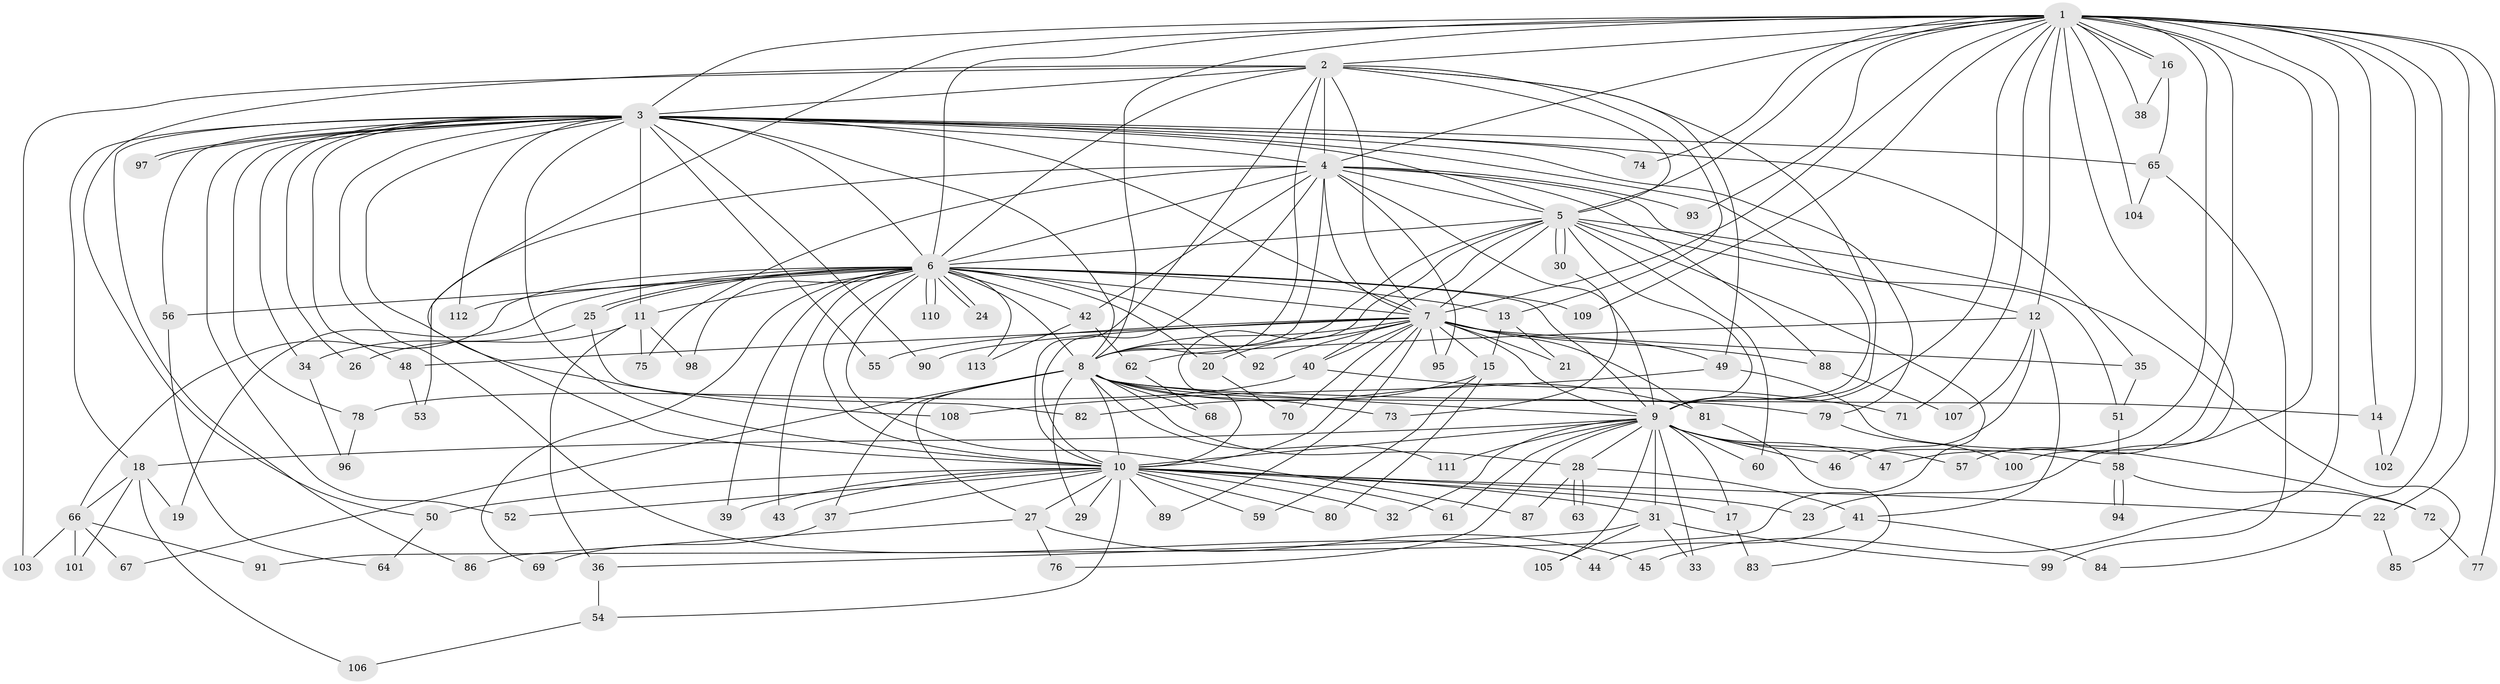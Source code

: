 // Generated by graph-tools (version 1.1) at 2025/13/03/09/25 04:13:55]
// undirected, 113 vertices, 251 edges
graph export_dot {
graph [start="1"]
  node [color=gray90,style=filled];
  1;
  2;
  3;
  4;
  5;
  6;
  7;
  8;
  9;
  10;
  11;
  12;
  13;
  14;
  15;
  16;
  17;
  18;
  19;
  20;
  21;
  22;
  23;
  24;
  25;
  26;
  27;
  28;
  29;
  30;
  31;
  32;
  33;
  34;
  35;
  36;
  37;
  38;
  39;
  40;
  41;
  42;
  43;
  44;
  45;
  46;
  47;
  48;
  49;
  50;
  51;
  52;
  53;
  54;
  55;
  56;
  57;
  58;
  59;
  60;
  61;
  62;
  63;
  64;
  65;
  66;
  67;
  68;
  69;
  70;
  71;
  72;
  73;
  74;
  75;
  76;
  77;
  78;
  79;
  80;
  81;
  82;
  83;
  84;
  85;
  86;
  87;
  88;
  89;
  90;
  91;
  92;
  93;
  94;
  95;
  96;
  97;
  98;
  99;
  100;
  101;
  102;
  103;
  104;
  105;
  106;
  107;
  108;
  109;
  110;
  111;
  112;
  113;
  1 -- 2;
  1 -- 3;
  1 -- 4;
  1 -- 5;
  1 -- 6;
  1 -- 7;
  1 -- 8;
  1 -- 9;
  1 -- 10;
  1 -- 12;
  1 -- 14;
  1 -- 16;
  1 -- 16;
  1 -- 22;
  1 -- 23;
  1 -- 38;
  1 -- 45;
  1 -- 47;
  1 -- 57;
  1 -- 71;
  1 -- 74;
  1 -- 77;
  1 -- 84;
  1 -- 93;
  1 -- 100;
  1 -- 102;
  1 -- 104;
  1 -- 109;
  2 -- 3;
  2 -- 4;
  2 -- 5;
  2 -- 6;
  2 -- 7;
  2 -- 8;
  2 -- 9;
  2 -- 10;
  2 -- 13;
  2 -- 49;
  2 -- 50;
  2 -- 103;
  3 -- 4;
  3 -- 5;
  3 -- 6;
  3 -- 7;
  3 -- 8;
  3 -- 9;
  3 -- 10;
  3 -- 11;
  3 -- 18;
  3 -- 26;
  3 -- 34;
  3 -- 35;
  3 -- 44;
  3 -- 48;
  3 -- 52;
  3 -- 55;
  3 -- 56;
  3 -- 65;
  3 -- 74;
  3 -- 78;
  3 -- 79;
  3 -- 86;
  3 -- 90;
  3 -- 97;
  3 -- 97;
  3 -- 108;
  3 -- 112;
  4 -- 5;
  4 -- 6;
  4 -- 7;
  4 -- 8;
  4 -- 9;
  4 -- 10;
  4 -- 12;
  4 -- 42;
  4 -- 53;
  4 -- 75;
  4 -- 88;
  4 -- 93;
  4 -- 95;
  5 -- 6;
  5 -- 7;
  5 -- 8;
  5 -- 9;
  5 -- 10;
  5 -- 30;
  5 -- 30;
  5 -- 40;
  5 -- 51;
  5 -- 60;
  5 -- 85;
  5 -- 91;
  6 -- 7;
  6 -- 8;
  6 -- 9;
  6 -- 10;
  6 -- 11;
  6 -- 13;
  6 -- 19;
  6 -- 20;
  6 -- 24;
  6 -- 24;
  6 -- 25;
  6 -- 25;
  6 -- 39;
  6 -- 42;
  6 -- 43;
  6 -- 56;
  6 -- 66;
  6 -- 69;
  6 -- 87;
  6 -- 92;
  6 -- 98;
  6 -- 109;
  6 -- 110;
  6 -- 110;
  6 -- 112;
  6 -- 113;
  7 -- 8;
  7 -- 9;
  7 -- 10;
  7 -- 15;
  7 -- 20;
  7 -- 21;
  7 -- 35;
  7 -- 40;
  7 -- 48;
  7 -- 49;
  7 -- 55;
  7 -- 70;
  7 -- 81;
  7 -- 88;
  7 -- 89;
  7 -- 90;
  7 -- 92;
  7 -- 95;
  8 -- 9;
  8 -- 10;
  8 -- 14;
  8 -- 27;
  8 -- 28;
  8 -- 29;
  8 -- 37;
  8 -- 67;
  8 -- 68;
  8 -- 73;
  8 -- 79;
  8 -- 81;
  8 -- 111;
  9 -- 10;
  9 -- 17;
  9 -- 18;
  9 -- 28;
  9 -- 31;
  9 -- 32;
  9 -- 33;
  9 -- 46;
  9 -- 47;
  9 -- 57;
  9 -- 58;
  9 -- 60;
  9 -- 61;
  9 -- 76;
  9 -- 105;
  9 -- 111;
  10 -- 17;
  10 -- 22;
  10 -- 23;
  10 -- 27;
  10 -- 29;
  10 -- 31;
  10 -- 32;
  10 -- 37;
  10 -- 39;
  10 -- 43;
  10 -- 50;
  10 -- 52;
  10 -- 54;
  10 -- 59;
  10 -- 61;
  10 -- 80;
  10 -- 89;
  11 -- 26;
  11 -- 36;
  11 -- 75;
  11 -- 98;
  12 -- 41;
  12 -- 46;
  12 -- 62;
  12 -- 107;
  13 -- 15;
  13 -- 21;
  14 -- 102;
  15 -- 59;
  15 -- 80;
  15 -- 82;
  16 -- 38;
  16 -- 65;
  17 -- 83;
  18 -- 19;
  18 -- 66;
  18 -- 101;
  18 -- 106;
  20 -- 70;
  22 -- 85;
  25 -- 34;
  25 -- 82;
  27 -- 45;
  27 -- 76;
  27 -- 86;
  28 -- 41;
  28 -- 63;
  28 -- 63;
  28 -- 87;
  30 -- 73;
  31 -- 33;
  31 -- 36;
  31 -- 99;
  31 -- 105;
  34 -- 96;
  35 -- 51;
  36 -- 54;
  37 -- 69;
  40 -- 71;
  40 -- 78;
  41 -- 44;
  41 -- 84;
  42 -- 62;
  42 -- 113;
  48 -- 53;
  49 -- 72;
  49 -- 108;
  50 -- 64;
  51 -- 58;
  54 -- 106;
  56 -- 64;
  58 -- 72;
  58 -- 94;
  58 -- 94;
  62 -- 68;
  65 -- 99;
  65 -- 104;
  66 -- 67;
  66 -- 91;
  66 -- 101;
  66 -- 103;
  72 -- 77;
  78 -- 96;
  79 -- 100;
  81 -- 83;
  88 -- 107;
}
